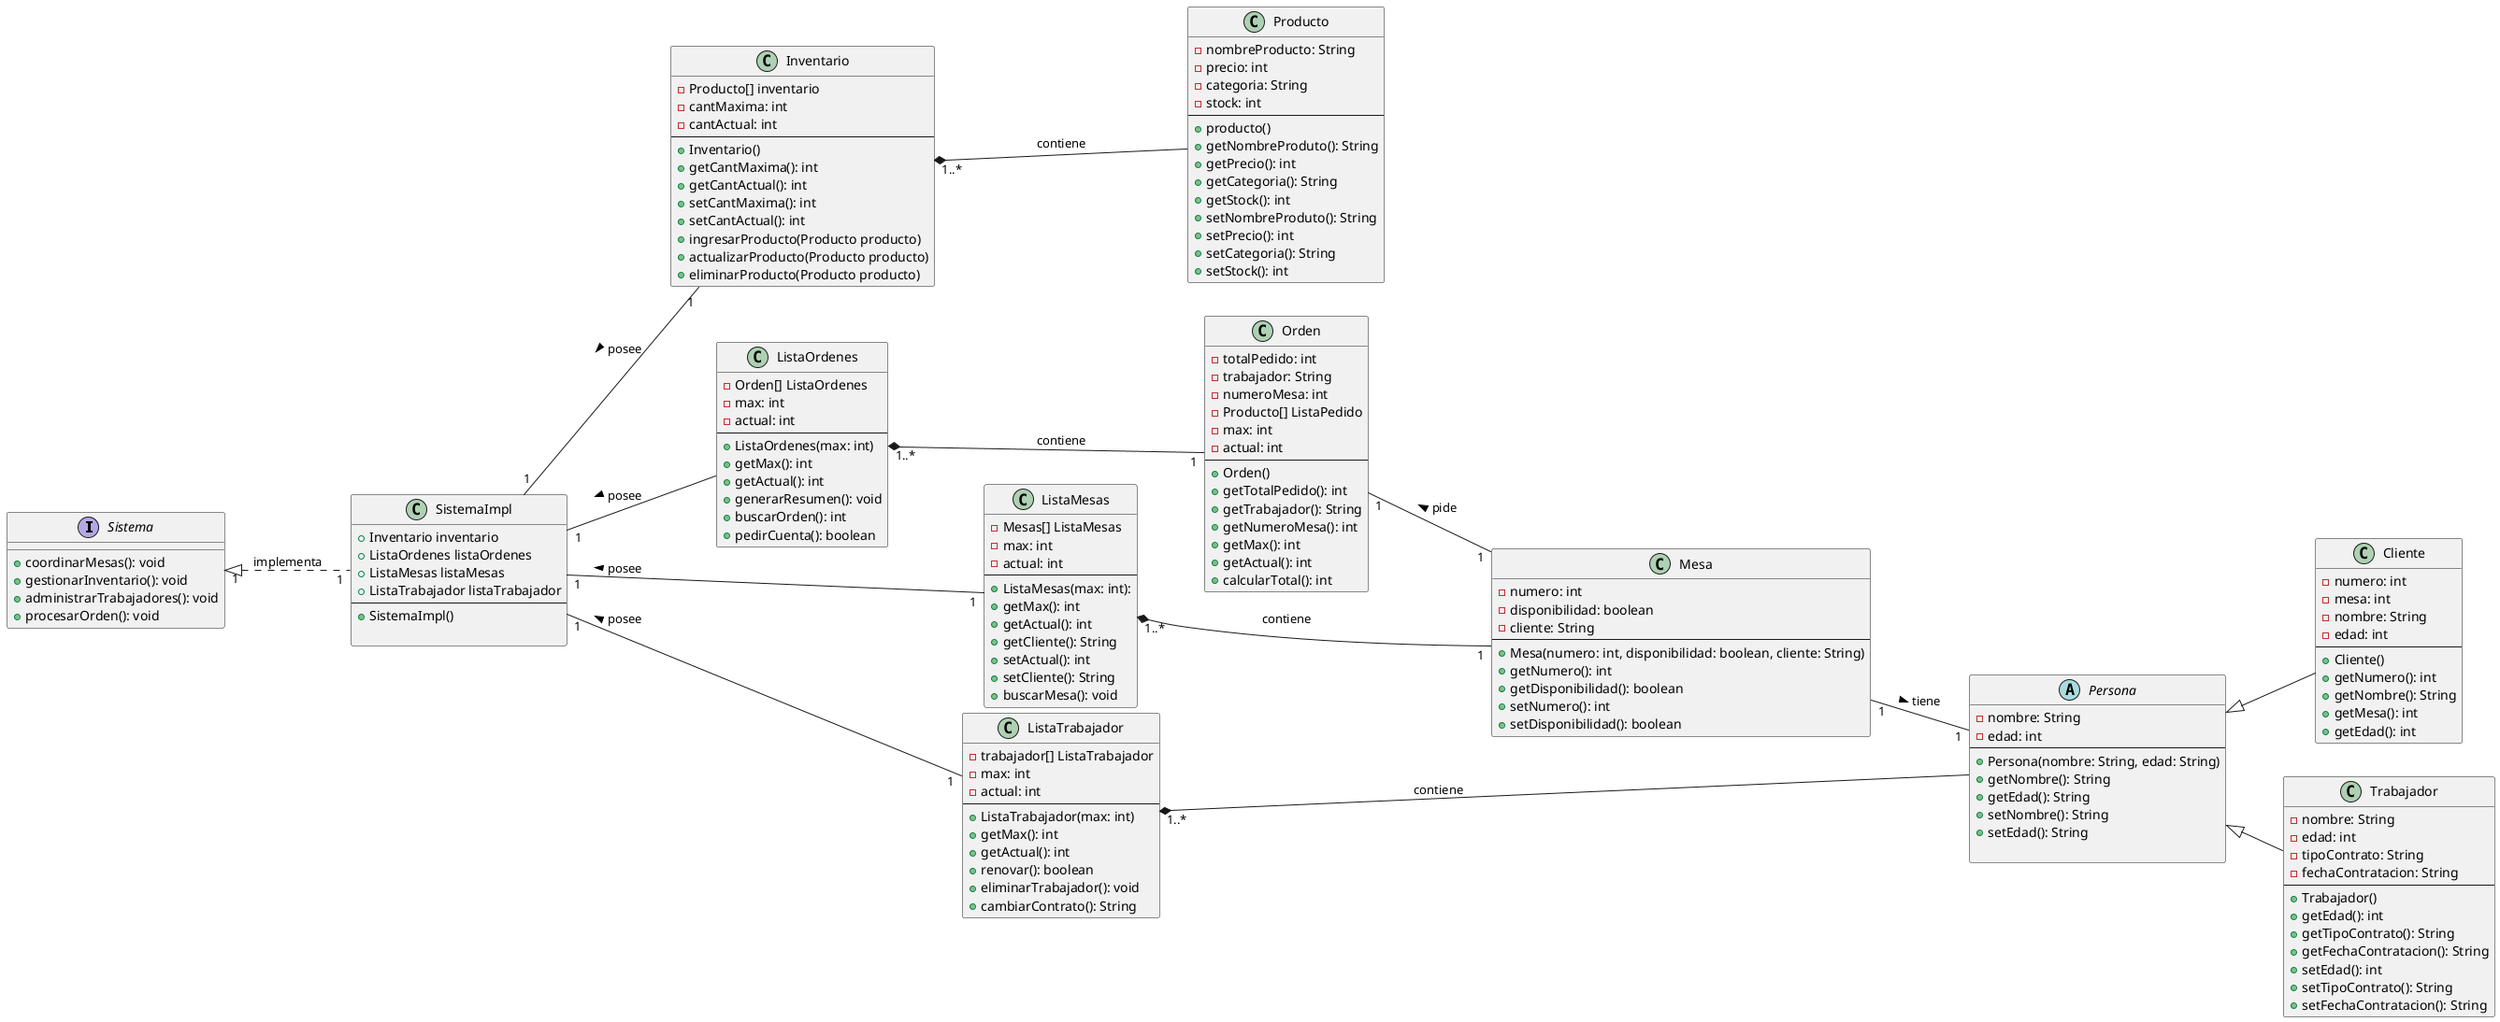 @startuml

         left to right direction

         interface Sistema{
         +coordinarMesas(): void
         +gestionarInventario(): void
         +administrarTrabajadores(): void
         +procesarOrden(): void

         }

         class Orden{
          -totalPedido: int
          -trabajador: String
          -numeroMesa: int
          -Producto[] ListaPedido
          -max: int
          -actual: int
          --
          +Orden()
          +getTotalPedido(): int
          +getTrabajador(): String
          +getNumeroMesa(): int
          +getMax(): int
          +getActual(): int
          +calcularTotal(): int
         }


          class Cliente {
          -numero: int
          -mesa: int
          -nombre: String
          -edad: int
          --
          +Cliente()
          +getNumero(): int
          +getNombre(): String
          +getMesa(): int
          +getEdad(): int
         }

         class Inventario {
          -Producto[] inventario
          -cantMaxima: int
          -cantActual: int
          --
          +Inventario()
          +getCantMaxima(): int
          +getCantActual(): int
          +setCantMaxima(): int
          +setCantActual(): int
          +ingresarProducto(Producto producto)
          +actualizarProducto(Producto producto)
          +eliminarProducto(Producto producto)
         }

         class SistemaImpl{
          +Inventario inventario
          +ListaOrdenes listaOrdenes
          +ListaMesas listaMesas
          +ListaTrabajador listaTrabajador
          --
          +SistemaImpl()

         }

         class Producto {
          -nombreProducto: String
          -precio: int
          -categoria: String
          -stock: int
          --
          +producto()
          +getNombreProduto(): String
          +getPrecio(): int
          +getCategoria(): String
          +getStock(): int
          +setNombreProduto(): String
          +setPrecio(): int
          +setCategoria(): String
          +setStock(): int
         }

         class Trabajador {
          -nombre: String
          -edad: int
          -tipoContrato: String
          -fechaContratacion: String
          --
          +Trabajador()
          +getEdad(): int
          +getTipoContrato(): String
          +getFechaContratacion(): String
          +setEdad(): int
          +setTipoContrato(): String
          +setFechaContratacion(): String
         }


         class Mesa{
          -numero: int
          -disponibilidad: boolean
          -cliente: String
          --
          +Mesa(numero: int, disponibilidad: boolean, cliente: String)
          +getNumero(): int
          +getDisponibilidad(): boolean
          +setNumero(): int
          +setDisponibilidad(): boolean
         }

         class ListaOrdenes{
          -Orden[] ListaOrdenes
          -max: int
          -actual: int
          --
          +ListaOrdenes(max: int)
          +getMax(): int
          +getActual(): int
          +generarResumen(): void
          +buscarOrden(): int
          +pedirCuenta(): boolean
         }

         class ListaMesas{
          -Mesas[] ListaMesas
          -max: int
          -actual: int
          --
          +ListaMesas(max: int):
          +getMax(): int
          +getActual(): int
          +getCliente(): String
          +setActual(): int
          +setCliente(): String
          +buscarMesa(): void
         }

         class ListaTrabajador{
          -trabajador[] ListaTrabajador
          -max: int
          -actual: int
          --
          +ListaTrabajador(max: int)
          +getMax(): int
          +getActual(): int
          +renovar(): boolean
          +eliminarTrabajador(): void
          +cambiarContrato(): String
         }

         abstract class Persona{
          -nombre: String
          -edad: int
          --
          +Persona(nombre: String, edad: String)
          +getNombre(): String
          +getEdad(): String
          +setNombre(): String
          +setEdad(): String

         }

         ListaMesas "1..*" *-- "1" Mesa: contiene
         ListaTrabajador "1..*" *-- Persona: contiene
         Inventario "1..*" *-- Producto: contiene
         ListaOrdenes "1..*" *-- "1" Orden: contiene
         Mesa "1" -- "1" Persona: tiene >
         Orden "1" -- "1" Mesa: pide <
         SistemaImpl "1" -- ListaOrdenes: posee <
         SistemaImpl "1" -- "1" ListaTrabajador: posee <
         SistemaImpl "1" -- "1" ListaMesas: posee <
         SistemaImpl "1" -- "1" Inventario: posee <
         Sistema "1" <|.. "1" SistemaImpl: implementa
         Persona  <|--  Cliente
         Persona <|-- Trabajador
         }
         @enduml